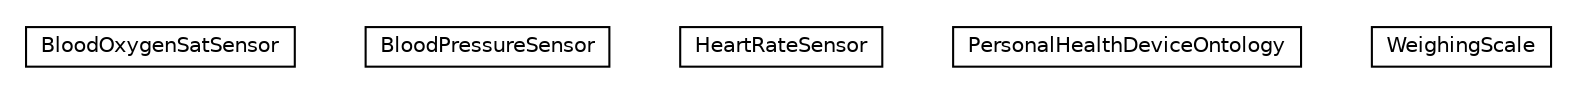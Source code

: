 #!/usr/local/bin/dot
#
# Class diagram 
# Generated by UMLGraph version 5.1 (http://www.umlgraph.org/)
#

digraph G {
	edge [fontname="Helvetica",fontsize=10,labelfontname="Helvetica",labelfontsize=10];
	node [fontname="Helvetica",fontsize=10,shape=plaintext];
	nodesep=0.25;
	ranksep=0.5;
	// org.universAAL.ontology.personalhealthdevice.BloodOxygenSatSensor
	c406448 [label=<<table title="org.universAAL.ontology.personalhealthdevice.BloodOxygenSatSensor" border="0" cellborder="1" cellspacing="0" cellpadding="2" port="p" href="./BloodOxygenSatSensor.html">
		<tr><td><table border="0" cellspacing="0" cellpadding="1">
<tr><td align="center" balign="center"> BloodOxygenSatSensor </td></tr>
		</table></td></tr>
		</table>>, fontname="Helvetica", fontcolor="black", fontsize=10.0];
	// org.universAAL.ontology.personalhealthdevice.BloodPressureSensor
	c406449 [label=<<table title="org.universAAL.ontology.personalhealthdevice.BloodPressureSensor" border="0" cellborder="1" cellspacing="0" cellpadding="2" port="p" href="./BloodPressureSensor.html">
		<tr><td><table border="0" cellspacing="0" cellpadding="1">
<tr><td align="center" balign="center"> BloodPressureSensor </td></tr>
		</table></td></tr>
		</table>>, fontname="Helvetica", fontcolor="black", fontsize=10.0];
	// org.universAAL.ontology.personalhealthdevice.HeartRateSensor
	c406450 [label=<<table title="org.universAAL.ontology.personalhealthdevice.HeartRateSensor" border="0" cellborder="1" cellspacing="0" cellpadding="2" port="p" href="./HeartRateSensor.html">
		<tr><td><table border="0" cellspacing="0" cellpadding="1">
<tr><td align="center" balign="center"> HeartRateSensor </td></tr>
		</table></td></tr>
		</table>>, fontname="Helvetica", fontcolor="black", fontsize=10.0];
	// org.universAAL.ontology.personalhealthdevice.PersonalHealthDeviceOntology
	c406451 [label=<<table title="org.universAAL.ontology.personalhealthdevice.PersonalHealthDeviceOntology" border="0" cellborder="1" cellspacing="0" cellpadding="2" port="p" href="./PersonalHealthDeviceOntology.html">
		<tr><td><table border="0" cellspacing="0" cellpadding="1">
<tr><td align="center" balign="center"> PersonalHealthDeviceOntology </td></tr>
		</table></td></tr>
		</table>>, fontname="Helvetica", fontcolor="black", fontsize=10.0];
	// org.universAAL.ontology.personalhealthdevice.WeighingScale
	c406452 [label=<<table title="org.universAAL.ontology.personalhealthdevice.WeighingScale" border="0" cellborder="1" cellspacing="0" cellpadding="2" port="p" href="./WeighingScale.html">
		<tr><td><table border="0" cellspacing="0" cellpadding="1">
<tr><td align="center" balign="center"> WeighingScale </td></tr>
		</table></td></tr>
		</table>>, fontname="Helvetica", fontcolor="black", fontsize=10.0];
}

